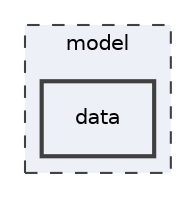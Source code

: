 digraph "/mnt/d/WORKSPACE/viewer/CPP4_3DViewer_v2.0-1/src/model/data"
{
 // LATEX_PDF_SIZE
  edge [fontname="Helvetica",fontsize="10",labelfontname="Helvetica",labelfontsize="10"];
  node [fontname="Helvetica",fontsize="10",shape=record];
  compound=true
  subgraph clusterdir_3f14f6767c31cb4a1d22c13c18cc6fc3 {
    graph [ bgcolor="#edf0f7", pencolor="grey25", style="filled,dashed,", label="model", fontname="Helvetica", fontsize="10", URL="dir_3f14f6767c31cb4a1d22c13c18cc6fc3.html"]
  dir_84846e69b963a5367080adb8af90c8fe [shape=box, label="data", style="filled,bold,", fillcolor="#edf0f7", color="grey25", URL="dir_84846e69b963a5367080adb8af90c8fe.html"];
  }
}
